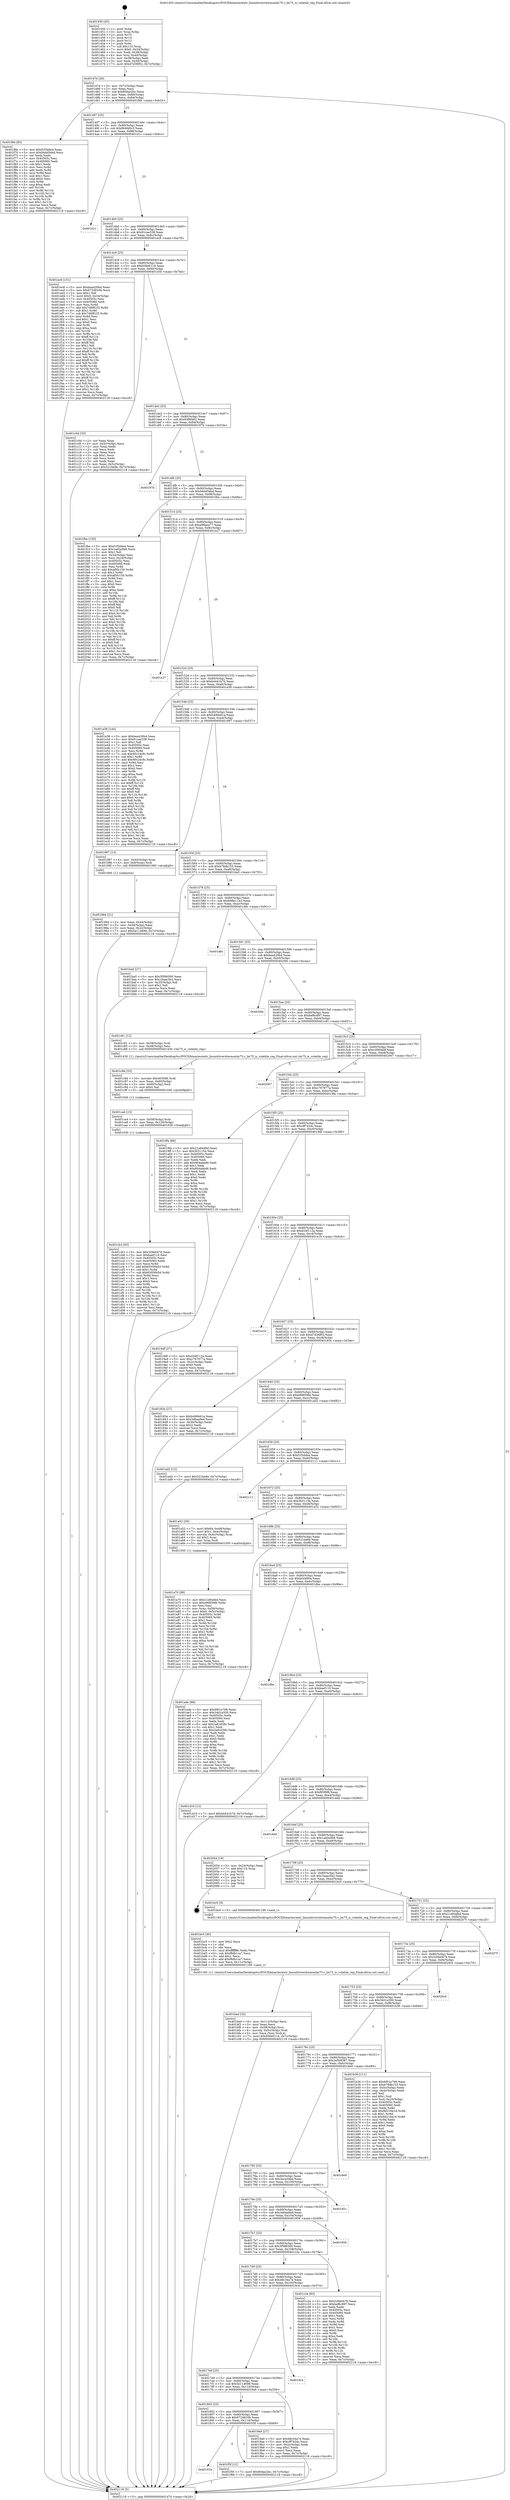 digraph "0x401450" {
  label = "0x401450 (/mnt/c/Users/mathe/Desktop/tcc/POCII/binaries/extr_linuxdrivershwmonlm75.c_lm75_is_volatile_reg_Final-ollvm.out::main(0))"
  labelloc = "t"
  node[shape=record]

  Entry [label="",width=0.3,height=0.3,shape=circle,fillcolor=black,style=filled]
  "0x40147d" [label="{
     0x40147d [26]\l
     | [instrs]\l
     &nbsp;&nbsp;0x40147d \<+3\>: mov -0x7c(%rbp),%eax\l
     &nbsp;&nbsp;0x401480 \<+2\>: mov %eax,%ecx\l
     &nbsp;&nbsp;0x401482 \<+6\>: sub $0x80dac2bc,%ecx\l
     &nbsp;&nbsp;0x401488 \<+3\>: mov %eax,-0x80(%rbp)\l
     &nbsp;&nbsp;0x40148b \<+6\>: mov %ecx,-0x84(%rbp)\l
     &nbsp;&nbsp;0x401491 \<+6\>: je 0000000000401f6b \<main+0xb1b\>\l
  }"]
  "0x401f6b" [label="{
     0x401f6b [83]\l
     | [instrs]\l
     &nbsp;&nbsp;0x401f6b \<+5\>: mov $0xf1f3dde4,%eax\l
     &nbsp;&nbsp;0x401f70 \<+5\>: mov $0x94dd5ebd,%ecx\l
     &nbsp;&nbsp;0x401f75 \<+2\>: xor %edx,%edx\l
     &nbsp;&nbsp;0x401f77 \<+7\>: mov 0x40505c,%esi\l
     &nbsp;&nbsp;0x401f7e \<+7\>: mov 0x405060,%edi\l
     &nbsp;&nbsp;0x401f85 \<+3\>: sub $0x1,%edx\l
     &nbsp;&nbsp;0x401f88 \<+3\>: mov %esi,%r8d\l
     &nbsp;&nbsp;0x401f8b \<+3\>: add %edx,%r8d\l
     &nbsp;&nbsp;0x401f8e \<+4\>: imul %r8d,%esi\l
     &nbsp;&nbsp;0x401f92 \<+3\>: and $0x1,%esi\l
     &nbsp;&nbsp;0x401f95 \<+3\>: cmp $0x0,%esi\l
     &nbsp;&nbsp;0x401f98 \<+4\>: sete %r9b\l
     &nbsp;&nbsp;0x401f9c \<+3\>: cmp $0xa,%edi\l
     &nbsp;&nbsp;0x401f9f \<+4\>: setl %r10b\l
     &nbsp;&nbsp;0x401fa3 \<+3\>: mov %r9b,%r11b\l
     &nbsp;&nbsp;0x401fa6 \<+3\>: and %r10b,%r11b\l
     &nbsp;&nbsp;0x401fa9 \<+3\>: xor %r10b,%r9b\l
     &nbsp;&nbsp;0x401fac \<+3\>: or %r9b,%r11b\l
     &nbsp;&nbsp;0x401faf \<+4\>: test $0x1,%r11b\l
     &nbsp;&nbsp;0x401fb3 \<+3\>: cmovne %ecx,%eax\l
     &nbsp;&nbsp;0x401fb6 \<+3\>: mov %eax,-0x7c(%rbp)\l
     &nbsp;&nbsp;0x401fb9 \<+5\>: jmp 0000000000402118 \<main+0xcc8\>\l
  }"]
  "0x401497" [label="{
     0x401497 [25]\l
     | [instrs]\l
     &nbsp;&nbsp;0x401497 \<+5\>: jmp 000000000040149c \<main+0x4c\>\l
     &nbsp;&nbsp;0x40149c \<+3\>: mov -0x80(%rbp),%eax\l
     &nbsp;&nbsp;0x40149f \<+5\>: sub $0x864fd0c3,%eax\l
     &nbsp;&nbsp;0x4014a4 \<+6\>: mov %eax,-0x88(%rbp)\l
     &nbsp;&nbsp;0x4014aa \<+6\>: je 0000000000401d1c \<main+0x8cc\>\l
  }"]
  Exit [label="",width=0.3,height=0.3,shape=circle,fillcolor=black,style=filled,peripheries=2]
  "0x401d1c" [label="{
     0x401d1c\l
  }", style=dashed]
  "0x4014b0" [label="{
     0x4014b0 [25]\l
     | [instrs]\l
     &nbsp;&nbsp;0x4014b0 \<+5\>: jmp 00000000004014b5 \<main+0x65\>\l
     &nbsp;&nbsp;0x4014b5 \<+3\>: mov -0x80(%rbp),%eax\l
     &nbsp;&nbsp;0x4014b8 \<+5\>: sub $0x91cae338,%eax\l
     &nbsp;&nbsp;0x4014bd \<+6\>: mov %eax,-0x8c(%rbp)\l
     &nbsp;&nbsp;0x4014c3 \<+6\>: je 0000000000401ec8 \<main+0xa78\>\l
  }"]
  "0x40181b" [label="{
     0x40181b\l
  }", style=dashed]
  "0x401ec8" [label="{
     0x401ec8 [151]\l
     | [instrs]\l
     &nbsp;&nbsp;0x401ec8 \<+5\>: mov $0xbea420b4,%eax\l
     &nbsp;&nbsp;0x401ecd \<+5\>: mov $0x6724816b,%ecx\l
     &nbsp;&nbsp;0x401ed2 \<+2\>: mov $0x1,%dl\l
     &nbsp;&nbsp;0x401ed4 \<+7\>: movl $0x0,-0x34(%rbp)\l
     &nbsp;&nbsp;0x401edb \<+7\>: mov 0x40505c,%esi\l
     &nbsp;&nbsp;0x401ee2 \<+7\>: mov 0x405060,%edi\l
     &nbsp;&nbsp;0x401ee9 \<+3\>: mov %esi,%r8d\l
     &nbsp;&nbsp;0x401eec \<+7\>: add $0x7d6f81f3,%r8d\l
     &nbsp;&nbsp;0x401ef3 \<+4\>: sub $0x1,%r8d\l
     &nbsp;&nbsp;0x401ef7 \<+7\>: sub $0x7d6f81f3,%r8d\l
     &nbsp;&nbsp;0x401efe \<+4\>: imul %r8d,%esi\l
     &nbsp;&nbsp;0x401f02 \<+3\>: and $0x1,%esi\l
     &nbsp;&nbsp;0x401f05 \<+3\>: cmp $0x0,%esi\l
     &nbsp;&nbsp;0x401f08 \<+4\>: sete %r9b\l
     &nbsp;&nbsp;0x401f0c \<+3\>: cmp $0xa,%edi\l
     &nbsp;&nbsp;0x401f0f \<+4\>: setl %r10b\l
     &nbsp;&nbsp;0x401f13 \<+3\>: mov %r9b,%r11b\l
     &nbsp;&nbsp;0x401f16 \<+4\>: xor $0xff,%r11b\l
     &nbsp;&nbsp;0x401f1a \<+3\>: mov %r10b,%bl\l
     &nbsp;&nbsp;0x401f1d \<+3\>: xor $0xff,%bl\l
     &nbsp;&nbsp;0x401f20 \<+3\>: xor $0x1,%dl\l
     &nbsp;&nbsp;0x401f23 \<+3\>: mov %r11b,%r14b\l
     &nbsp;&nbsp;0x401f26 \<+4\>: and $0xff,%r14b\l
     &nbsp;&nbsp;0x401f2a \<+3\>: and %dl,%r9b\l
     &nbsp;&nbsp;0x401f2d \<+3\>: mov %bl,%r15b\l
     &nbsp;&nbsp;0x401f30 \<+4\>: and $0xff,%r15b\l
     &nbsp;&nbsp;0x401f34 \<+3\>: and %dl,%r10b\l
     &nbsp;&nbsp;0x401f37 \<+3\>: or %r9b,%r14b\l
     &nbsp;&nbsp;0x401f3a \<+3\>: or %r10b,%r15b\l
     &nbsp;&nbsp;0x401f3d \<+3\>: xor %r15b,%r14b\l
     &nbsp;&nbsp;0x401f40 \<+3\>: or %bl,%r11b\l
     &nbsp;&nbsp;0x401f43 \<+4\>: xor $0xff,%r11b\l
     &nbsp;&nbsp;0x401f47 \<+3\>: or $0x1,%dl\l
     &nbsp;&nbsp;0x401f4a \<+3\>: and %dl,%r11b\l
     &nbsp;&nbsp;0x401f4d \<+3\>: or %r11b,%r14b\l
     &nbsp;&nbsp;0x401f50 \<+4\>: test $0x1,%r14b\l
     &nbsp;&nbsp;0x401f54 \<+3\>: cmovne %ecx,%eax\l
     &nbsp;&nbsp;0x401f57 \<+3\>: mov %eax,-0x7c(%rbp)\l
     &nbsp;&nbsp;0x401f5a \<+5\>: jmp 0000000000402118 \<main+0xcc8\>\l
  }"]
  "0x4014c9" [label="{
     0x4014c9 [25]\l
     | [instrs]\l
     &nbsp;&nbsp;0x4014c9 \<+5\>: jmp 00000000004014ce \<main+0x7e\>\l
     &nbsp;&nbsp;0x4014ce \<+3\>: mov -0x80(%rbp),%eax\l
     &nbsp;&nbsp;0x4014d1 \<+5\>: sub $0x936e0116,%eax\l
     &nbsp;&nbsp;0x4014d6 \<+6\>: mov %eax,-0x90(%rbp)\l
     &nbsp;&nbsp;0x4014dc \<+6\>: je 0000000000401c0d \<main+0x7bd\>\l
  }"]
  "0x401f5f" [label="{
     0x401f5f [12]\l
     | [instrs]\l
     &nbsp;&nbsp;0x401f5f \<+7\>: movl $0x80dac2bc,-0x7c(%rbp)\l
     &nbsp;&nbsp;0x401f66 \<+5\>: jmp 0000000000402118 \<main+0xcc8\>\l
  }"]
  "0x401c0d" [label="{
     0x401c0d [33]\l
     | [instrs]\l
     &nbsp;&nbsp;0x401c0d \<+2\>: xor %eax,%eax\l
     &nbsp;&nbsp;0x401c0f \<+3\>: mov -0x5c(%rbp),%ecx\l
     &nbsp;&nbsp;0x401c12 \<+2\>: mov %eax,%edx\l
     &nbsp;&nbsp;0x401c14 \<+2\>: sub %ecx,%edx\l
     &nbsp;&nbsp;0x401c16 \<+2\>: mov %eax,%ecx\l
     &nbsp;&nbsp;0x401c18 \<+3\>: sub $0x1,%ecx\l
     &nbsp;&nbsp;0x401c1b \<+2\>: add %ecx,%edx\l
     &nbsp;&nbsp;0x401c1d \<+2\>: sub %edx,%eax\l
     &nbsp;&nbsp;0x401c1f \<+3\>: mov %eax,-0x5c(%rbp)\l
     &nbsp;&nbsp;0x401c22 \<+7\>: movl $0x521be8e,-0x7c(%rbp)\l
     &nbsp;&nbsp;0x401c29 \<+5\>: jmp 0000000000402118 \<main+0xcc8\>\l
  }"]
  "0x4014e2" [label="{
     0x4014e2 [25]\l
     | [instrs]\l
     &nbsp;&nbsp;0x4014e2 \<+5\>: jmp 00000000004014e7 \<main+0x97\>\l
     &nbsp;&nbsp;0x4014e7 \<+3\>: mov -0x80(%rbp),%eax\l
     &nbsp;&nbsp;0x4014ea \<+5\>: sub $0x93f6f462,%eax\l
     &nbsp;&nbsp;0x4014ef \<+6\>: mov %eax,-0x94(%rbp)\l
     &nbsp;&nbsp;0x4014f5 \<+6\>: je 000000000040197b \<main+0x52b\>\l
  }"]
  "0x401cb3" [label="{
     0x401cb3 [93]\l
     | [instrs]\l
     &nbsp;&nbsp;0x401cb3 \<+5\>: mov $0x326b0478,%eax\l
     &nbsp;&nbsp;0x401cb8 \<+5\>: mov $0xbaef110,%esi\l
     &nbsp;&nbsp;0x401cbd \<+7\>: mov 0x40505c,%ecx\l
     &nbsp;&nbsp;0x401cc4 \<+7\>: mov 0x405060,%edx\l
     &nbsp;&nbsp;0x401ccb \<+3\>: mov %ecx,%r8d\l
     &nbsp;&nbsp;0x401cce \<+7\>: add $0x65056b5d,%r8d\l
     &nbsp;&nbsp;0x401cd5 \<+4\>: sub $0x1,%r8d\l
     &nbsp;&nbsp;0x401cd9 \<+7\>: sub $0x65056b5d,%r8d\l
     &nbsp;&nbsp;0x401ce0 \<+4\>: imul %r8d,%ecx\l
     &nbsp;&nbsp;0x401ce4 \<+3\>: and $0x1,%ecx\l
     &nbsp;&nbsp;0x401ce7 \<+3\>: cmp $0x0,%ecx\l
     &nbsp;&nbsp;0x401cea \<+4\>: sete %r9b\l
     &nbsp;&nbsp;0x401cee \<+3\>: cmp $0xa,%edx\l
     &nbsp;&nbsp;0x401cf1 \<+4\>: setl %r10b\l
     &nbsp;&nbsp;0x401cf5 \<+3\>: mov %r9b,%r11b\l
     &nbsp;&nbsp;0x401cf8 \<+3\>: and %r10b,%r11b\l
     &nbsp;&nbsp;0x401cfb \<+3\>: xor %r10b,%r9b\l
     &nbsp;&nbsp;0x401cfe \<+3\>: or %r9b,%r11b\l
     &nbsp;&nbsp;0x401d01 \<+4\>: test $0x1,%r11b\l
     &nbsp;&nbsp;0x401d05 \<+3\>: cmovne %esi,%eax\l
     &nbsp;&nbsp;0x401d08 \<+3\>: mov %eax,-0x7c(%rbp)\l
     &nbsp;&nbsp;0x401d0b \<+5\>: jmp 0000000000402118 \<main+0xcc8\>\l
  }"]
  "0x40197b" [label="{
     0x40197b\l
  }", style=dashed]
  "0x4014fb" [label="{
     0x4014fb [25]\l
     | [instrs]\l
     &nbsp;&nbsp;0x4014fb \<+5\>: jmp 0000000000401500 \<main+0xb0\>\l
     &nbsp;&nbsp;0x401500 \<+3\>: mov -0x80(%rbp),%eax\l
     &nbsp;&nbsp;0x401503 \<+5\>: sub $0x94dd5ebd,%eax\l
     &nbsp;&nbsp;0x401508 \<+6\>: mov %eax,-0x98(%rbp)\l
     &nbsp;&nbsp;0x40150e \<+6\>: je 0000000000401fbe \<main+0xb6e\>\l
  }"]
  "0x401ca4" [label="{
     0x401ca4 [15]\l
     | [instrs]\l
     &nbsp;&nbsp;0x401ca4 \<+4\>: mov -0x58(%rbp),%rdi\l
     &nbsp;&nbsp;0x401ca8 \<+6\>: mov %eax,-0x120(%rbp)\l
     &nbsp;&nbsp;0x401cae \<+5\>: call 0000000000401030 \<free@plt\>\l
     | [calls]\l
     &nbsp;&nbsp;0x401030 \{1\} (unknown)\l
  }"]
  "0x401fbe" [label="{
     0x401fbe [150]\l
     | [instrs]\l
     &nbsp;&nbsp;0x401fbe \<+5\>: mov $0xf1f3dde4,%eax\l
     &nbsp;&nbsp;0x401fc3 \<+5\>: mov $0x1ad2a0b8,%ecx\l
     &nbsp;&nbsp;0x401fc8 \<+2\>: mov $0x1,%dl\l
     &nbsp;&nbsp;0x401fca \<+3\>: mov -0x34(%rbp),%esi\l
     &nbsp;&nbsp;0x401fcd \<+3\>: mov %esi,-0x24(%rbp)\l
     &nbsp;&nbsp;0x401fd0 \<+7\>: mov 0x40505c,%esi\l
     &nbsp;&nbsp;0x401fd7 \<+7\>: mov 0x405060,%edi\l
     &nbsp;&nbsp;0x401fde \<+3\>: mov %esi,%r8d\l
     &nbsp;&nbsp;0x401fe1 \<+7\>: add $0xaf5fc150,%r8d\l
     &nbsp;&nbsp;0x401fe8 \<+4\>: sub $0x1,%r8d\l
     &nbsp;&nbsp;0x401fec \<+7\>: sub $0xaf5fc150,%r8d\l
     &nbsp;&nbsp;0x401ff3 \<+4\>: imul %r8d,%esi\l
     &nbsp;&nbsp;0x401ff7 \<+3\>: and $0x1,%esi\l
     &nbsp;&nbsp;0x401ffa \<+3\>: cmp $0x0,%esi\l
     &nbsp;&nbsp;0x401ffd \<+4\>: sete %r9b\l
     &nbsp;&nbsp;0x402001 \<+3\>: cmp $0xa,%edi\l
     &nbsp;&nbsp;0x402004 \<+4\>: setl %r10b\l
     &nbsp;&nbsp;0x402008 \<+3\>: mov %r9b,%r11b\l
     &nbsp;&nbsp;0x40200b \<+4\>: xor $0xff,%r11b\l
     &nbsp;&nbsp;0x40200f \<+3\>: mov %r10b,%bl\l
     &nbsp;&nbsp;0x402012 \<+3\>: xor $0xff,%bl\l
     &nbsp;&nbsp;0x402015 \<+3\>: xor $0x0,%dl\l
     &nbsp;&nbsp;0x402018 \<+3\>: mov %r11b,%r14b\l
     &nbsp;&nbsp;0x40201b \<+4\>: and $0x0,%r14b\l
     &nbsp;&nbsp;0x40201f \<+3\>: and %dl,%r9b\l
     &nbsp;&nbsp;0x402022 \<+3\>: mov %bl,%r15b\l
     &nbsp;&nbsp;0x402025 \<+4\>: and $0x0,%r15b\l
     &nbsp;&nbsp;0x402029 \<+3\>: and %dl,%r10b\l
     &nbsp;&nbsp;0x40202c \<+3\>: or %r9b,%r14b\l
     &nbsp;&nbsp;0x40202f \<+3\>: or %r10b,%r15b\l
     &nbsp;&nbsp;0x402032 \<+3\>: xor %r15b,%r14b\l
     &nbsp;&nbsp;0x402035 \<+3\>: or %bl,%r11b\l
     &nbsp;&nbsp;0x402038 \<+4\>: xor $0xff,%r11b\l
     &nbsp;&nbsp;0x40203c \<+3\>: or $0x0,%dl\l
     &nbsp;&nbsp;0x40203f \<+3\>: and %dl,%r11b\l
     &nbsp;&nbsp;0x402042 \<+3\>: or %r11b,%r14b\l
     &nbsp;&nbsp;0x402045 \<+4\>: test $0x1,%r14b\l
     &nbsp;&nbsp;0x402049 \<+3\>: cmovne %ecx,%eax\l
     &nbsp;&nbsp;0x40204c \<+3\>: mov %eax,-0x7c(%rbp)\l
     &nbsp;&nbsp;0x40204f \<+5\>: jmp 0000000000402118 \<main+0xcc8\>\l
  }"]
  "0x401514" [label="{
     0x401514 [25]\l
     | [instrs]\l
     &nbsp;&nbsp;0x401514 \<+5\>: jmp 0000000000401519 \<main+0xc9\>\l
     &nbsp;&nbsp;0x401519 \<+3\>: mov -0x80(%rbp),%eax\l
     &nbsp;&nbsp;0x40151c \<+5\>: sub $0xa96bea77,%eax\l
     &nbsp;&nbsp;0x401521 \<+6\>: mov %eax,-0x9c(%rbp)\l
     &nbsp;&nbsp;0x401527 \<+6\>: je 0000000000401e27 \<main+0x9d7\>\l
  }"]
  "0x401c8d" [label="{
     0x401c8d [23]\l
     | [instrs]\l
     &nbsp;&nbsp;0x401c8d \<+10\>: movabs $0x4030d6,%rdi\l
     &nbsp;&nbsp;0x401c97 \<+3\>: mov %eax,-0x60(%rbp)\l
     &nbsp;&nbsp;0x401c9a \<+3\>: mov -0x60(%rbp),%esi\l
     &nbsp;&nbsp;0x401c9d \<+2\>: mov $0x0,%al\l
     &nbsp;&nbsp;0x401c9f \<+5\>: call 0000000000401040 \<printf@plt\>\l
     | [calls]\l
     &nbsp;&nbsp;0x401040 \{1\} (unknown)\l
  }"]
  "0x401e27" [label="{
     0x401e27\l
  }", style=dashed]
  "0x40152d" [label="{
     0x40152d [25]\l
     | [instrs]\l
     &nbsp;&nbsp;0x40152d \<+5\>: jmp 0000000000401532 \<main+0xe2\>\l
     &nbsp;&nbsp;0x401532 \<+3\>: mov -0x80(%rbp),%eax\l
     &nbsp;&nbsp;0x401535 \<+5\>: sub $0xb4441b7d,%eax\l
     &nbsp;&nbsp;0x40153a \<+6\>: mov %eax,-0xa0(%rbp)\l
     &nbsp;&nbsp;0x401540 \<+6\>: je 0000000000401e38 \<main+0x9e8\>\l
  }"]
  "0x401bed" [label="{
     0x401bed [32]\l
     | [instrs]\l
     &nbsp;&nbsp;0x401bed \<+6\>: mov -0x11c(%rbp),%ecx\l
     &nbsp;&nbsp;0x401bf3 \<+3\>: imul %eax,%ecx\l
     &nbsp;&nbsp;0x401bf6 \<+4\>: mov -0x58(%rbp),%rsi\l
     &nbsp;&nbsp;0x401bfa \<+4\>: movslq -0x5c(%rbp),%rdi\l
     &nbsp;&nbsp;0x401bfe \<+3\>: mov %ecx,(%rsi,%rdi,4)\l
     &nbsp;&nbsp;0x401c01 \<+7\>: movl $0x936e0116,-0x7c(%rbp)\l
     &nbsp;&nbsp;0x401c08 \<+5\>: jmp 0000000000402118 \<main+0xcc8\>\l
  }"]
  "0x401e38" [label="{
     0x401e38 [144]\l
     | [instrs]\l
     &nbsp;&nbsp;0x401e38 \<+5\>: mov $0xbea420b4,%eax\l
     &nbsp;&nbsp;0x401e3d \<+5\>: mov $0x91cae338,%ecx\l
     &nbsp;&nbsp;0x401e42 \<+2\>: mov $0x1,%dl\l
     &nbsp;&nbsp;0x401e44 \<+7\>: mov 0x40505c,%esi\l
     &nbsp;&nbsp;0x401e4b \<+7\>: mov 0x405060,%edi\l
     &nbsp;&nbsp;0x401e52 \<+3\>: mov %esi,%r8d\l
     &nbsp;&nbsp;0x401e55 \<+7\>: sub $0x90c24c9c,%r8d\l
     &nbsp;&nbsp;0x401e5c \<+4\>: sub $0x1,%r8d\l
     &nbsp;&nbsp;0x401e60 \<+7\>: add $0x90c24c9c,%r8d\l
     &nbsp;&nbsp;0x401e67 \<+4\>: imul %r8d,%esi\l
     &nbsp;&nbsp;0x401e6b \<+3\>: and $0x1,%esi\l
     &nbsp;&nbsp;0x401e6e \<+3\>: cmp $0x0,%esi\l
     &nbsp;&nbsp;0x401e71 \<+4\>: sete %r9b\l
     &nbsp;&nbsp;0x401e75 \<+3\>: cmp $0xa,%edi\l
     &nbsp;&nbsp;0x401e78 \<+4\>: setl %r10b\l
     &nbsp;&nbsp;0x401e7c \<+3\>: mov %r9b,%r11b\l
     &nbsp;&nbsp;0x401e7f \<+4\>: xor $0xff,%r11b\l
     &nbsp;&nbsp;0x401e83 \<+3\>: mov %r10b,%bl\l
     &nbsp;&nbsp;0x401e86 \<+3\>: xor $0xff,%bl\l
     &nbsp;&nbsp;0x401e89 \<+3\>: xor $0x0,%dl\l
     &nbsp;&nbsp;0x401e8c \<+3\>: mov %r11b,%r14b\l
     &nbsp;&nbsp;0x401e8f \<+4\>: and $0x0,%r14b\l
     &nbsp;&nbsp;0x401e93 \<+3\>: and %dl,%r9b\l
     &nbsp;&nbsp;0x401e96 \<+3\>: mov %bl,%r15b\l
     &nbsp;&nbsp;0x401e99 \<+4\>: and $0x0,%r15b\l
     &nbsp;&nbsp;0x401e9d \<+3\>: and %dl,%r10b\l
     &nbsp;&nbsp;0x401ea0 \<+3\>: or %r9b,%r14b\l
     &nbsp;&nbsp;0x401ea3 \<+3\>: or %r10b,%r15b\l
     &nbsp;&nbsp;0x401ea6 \<+3\>: xor %r15b,%r14b\l
     &nbsp;&nbsp;0x401ea9 \<+3\>: or %bl,%r11b\l
     &nbsp;&nbsp;0x401eac \<+4\>: xor $0xff,%r11b\l
     &nbsp;&nbsp;0x401eb0 \<+3\>: or $0x0,%dl\l
     &nbsp;&nbsp;0x401eb3 \<+3\>: and %dl,%r11b\l
     &nbsp;&nbsp;0x401eb6 \<+3\>: or %r11b,%r14b\l
     &nbsp;&nbsp;0x401eb9 \<+4\>: test $0x1,%r14b\l
     &nbsp;&nbsp;0x401ebd \<+3\>: cmovne %ecx,%eax\l
     &nbsp;&nbsp;0x401ec0 \<+3\>: mov %eax,-0x7c(%rbp)\l
     &nbsp;&nbsp;0x401ec3 \<+5\>: jmp 0000000000402118 \<main+0xcc8\>\l
  }"]
  "0x401546" [label="{
     0x401546 [25]\l
     | [instrs]\l
     &nbsp;&nbsp;0x401546 \<+5\>: jmp 000000000040154b \<main+0xfb\>\l
     &nbsp;&nbsp;0x40154b \<+3\>: mov -0x80(%rbp),%eax\l
     &nbsp;&nbsp;0x40154e \<+5\>: sub $0xb496b61a,%eax\l
     &nbsp;&nbsp;0x401553 \<+6\>: mov %eax,-0xa4(%rbp)\l
     &nbsp;&nbsp;0x401559 \<+6\>: je 0000000000401987 \<main+0x537\>\l
  }"]
  "0x401bc5" [label="{
     0x401bc5 [40]\l
     | [instrs]\l
     &nbsp;&nbsp;0x401bc5 \<+5\>: mov $0x2,%ecx\l
     &nbsp;&nbsp;0x401bca \<+1\>: cltd\l
     &nbsp;&nbsp;0x401bcb \<+2\>: idiv %ecx\l
     &nbsp;&nbsp;0x401bcd \<+6\>: imul $0xfffffffe,%edx,%ecx\l
     &nbsp;&nbsp;0x401bd3 \<+6\>: sub $0xf8db1ca7,%ecx\l
     &nbsp;&nbsp;0x401bd9 \<+3\>: add $0x1,%ecx\l
     &nbsp;&nbsp;0x401bdc \<+6\>: add $0xf8db1ca7,%ecx\l
     &nbsp;&nbsp;0x401be2 \<+6\>: mov %ecx,-0x11c(%rbp)\l
     &nbsp;&nbsp;0x401be8 \<+5\>: call 0000000000401160 \<next_i\>\l
     | [calls]\l
     &nbsp;&nbsp;0x401160 \{1\} (/mnt/c/Users/mathe/Desktop/tcc/POCII/binaries/extr_linuxdrivershwmonlm75.c_lm75_is_volatile_reg_Final-ollvm.out::next_i)\l
  }"]
  "0x401987" [label="{
     0x401987 [13]\l
     | [instrs]\l
     &nbsp;&nbsp;0x401987 \<+4\>: mov -0x40(%rbp),%rax\l
     &nbsp;&nbsp;0x40198b \<+4\>: mov 0x8(%rax),%rdi\l
     &nbsp;&nbsp;0x40198f \<+5\>: call 0000000000401060 \<atoi@plt\>\l
     | [calls]\l
     &nbsp;&nbsp;0x401060 \{1\} (unknown)\l
  }"]
  "0x40155f" [label="{
     0x40155f [25]\l
     | [instrs]\l
     &nbsp;&nbsp;0x40155f \<+5\>: jmp 0000000000401564 \<main+0x114\>\l
     &nbsp;&nbsp;0x401564 \<+3\>: mov -0x80(%rbp),%eax\l
     &nbsp;&nbsp;0x401567 \<+5\>: sub $0xb78db153,%eax\l
     &nbsp;&nbsp;0x40156c \<+6\>: mov %eax,-0xa8(%rbp)\l
     &nbsp;&nbsp;0x401572 \<+6\>: je 0000000000401ba5 \<main+0x755\>\l
  }"]
  "0x401a70" [label="{
     0x401a70 [98]\l
     | [instrs]\l
     &nbsp;&nbsp;0x401a70 \<+5\>: mov $0x21e84dbd,%ecx\l
     &nbsp;&nbsp;0x401a75 \<+5\>: mov $0xe96856fe,%edx\l
     &nbsp;&nbsp;0x401a7a \<+2\>: xor %esi,%esi\l
     &nbsp;&nbsp;0x401a7c \<+4\>: mov %rax,-0x58(%rbp)\l
     &nbsp;&nbsp;0x401a80 \<+7\>: movl $0x0,-0x5c(%rbp)\l
     &nbsp;&nbsp;0x401a87 \<+8\>: mov 0x40505c,%r8d\l
     &nbsp;&nbsp;0x401a8f \<+8\>: mov 0x405060,%r9d\l
     &nbsp;&nbsp;0x401a97 \<+3\>: sub $0x1,%esi\l
     &nbsp;&nbsp;0x401a9a \<+3\>: mov %r8d,%r10d\l
     &nbsp;&nbsp;0x401a9d \<+3\>: add %esi,%r10d\l
     &nbsp;&nbsp;0x401aa0 \<+4\>: imul %r10d,%r8d\l
     &nbsp;&nbsp;0x401aa4 \<+4\>: and $0x1,%r8d\l
     &nbsp;&nbsp;0x401aa8 \<+4\>: cmp $0x0,%r8d\l
     &nbsp;&nbsp;0x401aac \<+4\>: sete %r11b\l
     &nbsp;&nbsp;0x401ab0 \<+4\>: cmp $0xa,%r9d\l
     &nbsp;&nbsp;0x401ab4 \<+3\>: setl %bl\l
     &nbsp;&nbsp;0x401ab7 \<+3\>: mov %r11b,%r14b\l
     &nbsp;&nbsp;0x401aba \<+3\>: and %bl,%r14b\l
     &nbsp;&nbsp;0x401abd \<+3\>: xor %bl,%r11b\l
     &nbsp;&nbsp;0x401ac0 \<+3\>: or %r11b,%r14b\l
     &nbsp;&nbsp;0x401ac3 \<+4\>: test $0x1,%r14b\l
     &nbsp;&nbsp;0x401ac7 \<+3\>: cmovne %edx,%ecx\l
     &nbsp;&nbsp;0x401aca \<+3\>: mov %ecx,-0x7c(%rbp)\l
     &nbsp;&nbsp;0x401acd \<+5\>: jmp 0000000000402118 \<main+0xcc8\>\l
  }"]
  "0x401ba5" [label="{
     0x401ba5 [27]\l
     | [instrs]\l
     &nbsp;&nbsp;0x401ba5 \<+5\>: mov $0x3f586500,%eax\l
     &nbsp;&nbsp;0x401baa \<+5\>: mov $0x1baac5b2,%ecx\l
     &nbsp;&nbsp;0x401baf \<+3\>: mov -0x25(%rbp),%dl\l
     &nbsp;&nbsp;0x401bb2 \<+3\>: test $0x1,%dl\l
     &nbsp;&nbsp;0x401bb5 \<+3\>: cmovne %ecx,%eax\l
     &nbsp;&nbsp;0x401bb8 \<+3\>: mov %eax,-0x7c(%rbp)\l
     &nbsp;&nbsp;0x401bbb \<+5\>: jmp 0000000000402118 \<main+0xcc8\>\l
  }"]
  "0x401578" [label="{
     0x401578 [25]\l
     | [instrs]\l
     &nbsp;&nbsp;0x401578 \<+5\>: jmp 000000000040157d \<main+0x12d\>\l
     &nbsp;&nbsp;0x40157d \<+3\>: mov -0x80(%rbp),%eax\l
     &nbsp;&nbsp;0x401580 \<+5\>: sub $0xb98e11b3,%eax\l
     &nbsp;&nbsp;0x401585 \<+6\>: mov %eax,-0xac(%rbp)\l
     &nbsp;&nbsp;0x40158b \<+6\>: je 0000000000401d6c \<main+0x91c\>\l
  }"]
  "0x401802" [label="{
     0x401802 [25]\l
     | [instrs]\l
     &nbsp;&nbsp;0x401802 \<+5\>: jmp 0000000000401807 \<main+0x3b7\>\l
     &nbsp;&nbsp;0x401807 \<+3\>: mov -0x80(%rbp),%eax\l
     &nbsp;&nbsp;0x40180a \<+5\>: sub $0x6724816b,%eax\l
     &nbsp;&nbsp;0x40180f \<+6\>: mov %eax,-0x114(%rbp)\l
     &nbsp;&nbsp;0x401815 \<+6\>: je 0000000000401f5f \<main+0xb0f\>\l
  }"]
  "0x401d6c" [label="{
     0x401d6c\l
  }", style=dashed]
  "0x401591" [label="{
     0x401591 [25]\l
     | [instrs]\l
     &nbsp;&nbsp;0x401591 \<+5\>: jmp 0000000000401596 \<main+0x146\>\l
     &nbsp;&nbsp;0x401596 \<+3\>: mov -0x80(%rbp),%eax\l
     &nbsp;&nbsp;0x401599 \<+5\>: sub $0xbea420b4,%eax\l
     &nbsp;&nbsp;0x40159e \<+6\>: mov %eax,-0xb0(%rbp)\l
     &nbsp;&nbsp;0x4015a4 \<+6\>: je 00000000004020fe \<main+0xcae\>\l
  }"]
  "0x4019a9" [label="{
     0x4019a9 [27]\l
     | [instrs]\l
     &nbsp;&nbsp;0x4019a9 \<+5\>: mov $0x48c34a7e,%eax\l
     &nbsp;&nbsp;0x4019ae \<+5\>: mov $0xcff742dc,%ecx\l
     &nbsp;&nbsp;0x4019b3 \<+3\>: mov -0x2c(%rbp),%edx\l
     &nbsp;&nbsp;0x4019b6 \<+3\>: cmp $0x1,%edx\l
     &nbsp;&nbsp;0x4019b9 \<+3\>: cmovl %ecx,%eax\l
     &nbsp;&nbsp;0x4019bc \<+3\>: mov %eax,-0x7c(%rbp)\l
     &nbsp;&nbsp;0x4019bf \<+5\>: jmp 0000000000402118 \<main+0xcc8\>\l
  }"]
  "0x4020fe" [label="{
     0x4020fe\l
  }", style=dashed]
  "0x4015aa" [label="{
     0x4015aa [25]\l
     | [instrs]\l
     &nbsp;&nbsp;0x4015aa \<+5\>: jmp 00000000004015af \<main+0x15f\>\l
     &nbsp;&nbsp;0x4015af \<+3\>: mov -0x80(%rbp),%eax\l
     &nbsp;&nbsp;0x4015b2 \<+5\>: sub $0xbef6c997,%eax\l
     &nbsp;&nbsp;0x4015b7 \<+6\>: mov %eax,-0xb4(%rbp)\l
     &nbsp;&nbsp;0x4015bd \<+6\>: je 0000000000401c81 \<main+0x831\>\l
  }"]
  "0x4017e9" [label="{
     0x4017e9 [25]\l
     | [instrs]\l
     &nbsp;&nbsp;0x4017e9 \<+5\>: jmp 00000000004017ee \<main+0x39e\>\l
     &nbsp;&nbsp;0x4017ee \<+3\>: mov -0x80(%rbp),%eax\l
     &nbsp;&nbsp;0x4017f1 \<+5\>: sub $0x5e114698,%eax\l
     &nbsp;&nbsp;0x4017f6 \<+6\>: mov %eax,-0x110(%rbp)\l
     &nbsp;&nbsp;0x4017fc \<+6\>: je 00000000004019a9 \<main+0x559\>\l
  }"]
  "0x401c81" [label="{
     0x401c81 [12]\l
     | [instrs]\l
     &nbsp;&nbsp;0x401c81 \<+4\>: mov -0x58(%rbp),%rdi\l
     &nbsp;&nbsp;0x401c85 \<+3\>: mov -0x48(%rbp),%esi\l
     &nbsp;&nbsp;0x401c88 \<+5\>: call 0000000000401430 \<lm75_is_volatile_reg\>\l
     | [calls]\l
     &nbsp;&nbsp;0x401430 \{1\} (/mnt/c/Users/mathe/Desktop/tcc/POCII/binaries/extr_linuxdrivershwmonlm75.c_lm75_is_volatile_reg_Final-ollvm.out::lm75_is_volatile_reg)\l
  }"]
  "0x4015c3" [label="{
     0x4015c3 [25]\l
     | [instrs]\l
     &nbsp;&nbsp;0x4015c3 \<+5\>: jmp 00000000004015c8 \<main+0x178\>\l
     &nbsp;&nbsp;0x4015c8 \<+3\>: mov -0x80(%rbp),%eax\l
     &nbsp;&nbsp;0x4015cb \<+5\>: sub $0xc2fd0ab8,%eax\l
     &nbsp;&nbsp;0x4015d0 \<+6\>: mov %eax,-0xb8(%rbp)\l
     &nbsp;&nbsp;0x4015d6 \<+6\>: je 0000000000402067 \<main+0xc17\>\l
  }"]
  "0x4019c4" [label="{
     0x4019c4\l
  }", style=dashed]
  "0x402067" [label="{
     0x402067\l
  }", style=dashed]
  "0x4015dc" [label="{
     0x4015dc [25]\l
     | [instrs]\l
     &nbsp;&nbsp;0x4015dc \<+5\>: jmp 00000000004015e1 \<main+0x191\>\l
     &nbsp;&nbsp;0x4015e1 \<+3\>: mov -0x80(%rbp),%eax\l
     &nbsp;&nbsp;0x4015e4 \<+5\>: sub $0xc767677a,%eax\l
     &nbsp;&nbsp;0x4015e9 \<+6\>: mov %eax,-0xbc(%rbp)\l
     &nbsp;&nbsp;0x4015ef \<+6\>: je 00000000004019fa \<main+0x5aa\>\l
  }"]
  "0x4017d0" [label="{
     0x4017d0 [25]\l
     | [instrs]\l
     &nbsp;&nbsp;0x4017d0 \<+5\>: jmp 00000000004017d5 \<main+0x385\>\l
     &nbsp;&nbsp;0x4017d5 \<+3\>: mov -0x80(%rbp),%eax\l
     &nbsp;&nbsp;0x4017d8 \<+5\>: sub $0x48c34a7e,%eax\l
     &nbsp;&nbsp;0x4017dd \<+6\>: mov %eax,-0x10c(%rbp)\l
     &nbsp;&nbsp;0x4017e3 \<+6\>: je 00000000004019c4 \<main+0x574\>\l
  }"]
  "0x4019fa" [label="{
     0x4019fa [88]\l
     | [instrs]\l
     &nbsp;&nbsp;0x4019fa \<+5\>: mov $0x21e84dbd,%eax\l
     &nbsp;&nbsp;0x4019ff \<+5\>: mov $0x363115e,%ecx\l
     &nbsp;&nbsp;0x401a04 \<+7\>: mov 0x40505c,%edx\l
     &nbsp;&nbsp;0x401a0b \<+7\>: mov 0x405060,%esi\l
     &nbsp;&nbsp;0x401a12 \<+2\>: mov %edx,%edi\l
     &nbsp;&nbsp;0x401a14 \<+6\>: add $0x804abbd6,%edi\l
     &nbsp;&nbsp;0x401a1a \<+3\>: sub $0x1,%edi\l
     &nbsp;&nbsp;0x401a1d \<+6\>: sub $0x804abbd6,%edi\l
     &nbsp;&nbsp;0x401a23 \<+3\>: imul %edi,%edx\l
     &nbsp;&nbsp;0x401a26 \<+3\>: and $0x1,%edx\l
     &nbsp;&nbsp;0x401a29 \<+3\>: cmp $0x0,%edx\l
     &nbsp;&nbsp;0x401a2c \<+4\>: sete %r8b\l
     &nbsp;&nbsp;0x401a30 \<+3\>: cmp $0xa,%esi\l
     &nbsp;&nbsp;0x401a33 \<+4\>: setl %r9b\l
     &nbsp;&nbsp;0x401a37 \<+3\>: mov %r8b,%r10b\l
     &nbsp;&nbsp;0x401a3a \<+3\>: and %r9b,%r10b\l
     &nbsp;&nbsp;0x401a3d \<+3\>: xor %r9b,%r8b\l
     &nbsp;&nbsp;0x401a40 \<+3\>: or %r8b,%r10b\l
     &nbsp;&nbsp;0x401a43 \<+4\>: test $0x1,%r10b\l
     &nbsp;&nbsp;0x401a47 \<+3\>: cmovne %ecx,%eax\l
     &nbsp;&nbsp;0x401a4a \<+3\>: mov %eax,-0x7c(%rbp)\l
     &nbsp;&nbsp;0x401a4d \<+5\>: jmp 0000000000402118 \<main+0xcc8\>\l
  }"]
  "0x4015f5" [label="{
     0x4015f5 [25]\l
     | [instrs]\l
     &nbsp;&nbsp;0x4015f5 \<+5\>: jmp 00000000004015fa \<main+0x1aa\>\l
     &nbsp;&nbsp;0x4015fa \<+3\>: mov -0x80(%rbp),%eax\l
     &nbsp;&nbsp;0x4015fd \<+5\>: sub $0xcff742dc,%eax\l
     &nbsp;&nbsp;0x401602 \<+6\>: mov %eax,-0xc0(%rbp)\l
     &nbsp;&nbsp;0x401608 \<+6\>: je 00000000004019df \<main+0x58f\>\l
  }"]
  "0x401c2e" [label="{
     0x401c2e [83]\l
     | [instrs]\l
     &nbsp;&nbsp;0x401c2e \<+5\>: mov $0x326b0478,%eax\l
     &nbsp;&nbsp;0x401c33 \<+5\>: mov $0xbef6c997,%ecx\l
     &nbsp;&nbsp;0x401c38 \<+2\>: xor %edx,%edx\l
     &nbsp;&nbsp;0x401c3a \<+7\>: mov 0x40505c,%esi\l
     &nbsp;&nbsp;0x401c41 \<+7\>: mov 0x405060,%edi\l
     &nbsp;&nbsp;0x401c48 \<+3\>: sub $0x1,%edx\l
     &nbsp;&nbsp;0x401c4b \<+3\>: mov %esi,%r8d\l
     &nbsp;&nbsp;0x401c4e \<+3\>: add %edx,%r8d\l
     &nbsp;&nbsp;0x401c51 \<+4\>: imul %r8d,%esi\l
     &nbsp;&nbsp;0x401c55 \<+3\>: and $0x1,%esi\l
     &nbsp;&nbsp;0x401c58 \<+3\>: cmp $0x0,%esi\l
     &nbsp;&nbsp;0x401c5b \<+4\>: sete %r9b\l
     &nbsp;&nbsp;0x401c5f \<+3\>: cmp $0xa,%edi\l
     &nbsp;&nbsp;0x401c62 \<+4\>: setl %r10b\l
     &nbsp;&nbsp;0x401c66 \<+3\>: mov %r9b,%r11b\l
     &nbsp;&nbsp;0x401c69 \<+3\>: and %r10b,%r11b\l
     &nbsp;&nbsp;0x401c6c \<+3\>: xor %r10b,%r9b\l
     &nbsp;&nbsp;0x401c6f \<+3\>: or %r9b,%r11b\l
     &nbsp;&nbsp;0x401c72 \<+4\>: test $0x1,%r11b\l
     &nbsp;&nbsp;0x401c76 \<+3\>: cmovne %ecx,%eax\l
     &nbsp;&nbsp;0x401c79 \<+3\>: mov %eax,-0x7c(%rbp)\l
     &nbsp;&nbsp;0x401c7c \<+5\>: jmp 0000000000402118 \<main+0xcc8\>\l
  }"]
  "0x4019df" [label="{
     0x4019df [27]\l
     | [instrs]\l
     &nbsp;&nbsp;0x4019df \<+5\>: mov $0xd34f112a,%eax\l
     &nbsp;&nbsp;0x4019e4 \<+5\>: mov $0xc767677a,%ecx\l
     &nbsp;&nbsp;0x4019e9 \<+3\>: mov -0x2c(%rbp),%edx\l
     &nbsp;&nbsp;0x4019ec \<+3\>: cmp $0x0,%edx\l
     &nbsp;&nbsp;0x4019ef \<+3\>: cmove %ecx,%eax\l
     &nbsp;&nbsp;0x4019f2 \<+3\>: mov %eax,-0x7c(%rbp)\l
     &nbsp;&nbsp;0x4019f5 \<+5\>: jmp 0000000000402118 \<main+0xcc8\>\l
  }"]
  "0x40160e" [label="{
     0x40160e [25]\l
     | [instrs]\l
     &nbsp;&nbsp;0x40160e \<+5\>: jmp 0000000000401613 \<main+0x1c3\>\l
     &nbsp;&nbsp;0x401613 \<+3\>: mov -0x80(%rbp),%eax\l
     &nbsp;&nbsp;0x401616 \<+5\>: sub $0xd34f112a,%eax\l
     &nbsp;&nbsp;0x40161b \<+6\>: mov %eax,-0xc4(%rbp)\l
     &nbsp;&nbsp;0x401621 \<+6\>: je 0000000000401e1b \<main+0x9cb\>\l
  }"]
  "0x4017b7" [label="{
     0x4017b7 [25]\l
     | [instrs]\l
     &nbsp;&nbsp;0x4017b7 \<+5\>: jmp 00000000004017bc \<main+0x36c\>\l
     &nbsp;&nbsp;0x4017bc \<+3\>: mov -0x80(%rbp),%eax\l
     &nbsp;&nbsp;0x4017bf \<+5\>: sub $0x3f586500,%eax\l
     &nbsp;&nbsp;0x4017c4 \<+6\>: mov %eax,-0x108(%rbp)\l
     &nbsp;&nbsp;0x4017ca \<+6\>: je 0000000000401c2e \<main+0x7de\>\l
  }"]
  "0x401e1b" [label="{
     0x401e1b\l
  }", style=dashed]
  "0x401627" [label="{
     0x401627 [25]\l
     | [instrs]\l
     &nbsp;&nbsp;0x401627 \<+5\>: jmp 000000000040162c \<main+0x1dc\>\l
     &nbsp;&nbsp;0x40162c \<+3\>: mov -0x80(%rbp),%eax\l
     &nbsp;&nbsp;0x40162f \<+5\>: sub $0xd7d36f02,%eax\l
     &nbsp;&nbsp;0x401634 \<+6\>: mov %eax,-0xc8(%rbp)\l
     &nbsp;&nbsp;0x40163a \<+6\>: je 000000000040183e \<main+0x3ee\>\l
  }"]
  "0x401859" [label="{
     0x401859\l
  }", style=dashed]
  "0x40183e" [label="{
     0x40183e [27]\l
     | [instrs]\l
     &nbsp;&nbsp;0x40183e \<+5\>: mov $0xb496b61a,%eax\l
     &nbsp;&nbsp;0x401843 \<+5\>: mov $0x3d6aa9ed,%ecx\l
     &nbsp;&nbsp;0x401848 \<+3\>: mov -0x30(%rbp),%edx\l
     &nbsp;&nbsp;0x40184b \<+3\>: cmp $0x2,%edx\l
     &nbsp;&nbsp;0x40184e \<+3\>: cmovne %ecx,%eax\l
     &nbsp;&nbsp;0x401851 \<+3\>: mov %eax,-0x7c(%rbp)\l
     &nbsp;&nbsp;0x401854 \<+5\>: jmp 0000000000402118 \<main+0xcc8\>\l
  }"]
  "0x401640" [label="{
     0x401640 [25]\l
     | [instrs]\l
     &nbsp;&nbsp;0x401640 \<+5\>: jmp 0000000000401645 \<main+0x1f5\>\l
     &nbsp;&nbsp;0x401645 \<+3\>: mov -0x80(%rbp),%eax\l
     &nbsp;&nbsp;0x401648 \<+5\>: sub $0xe96856fe,%eax\l
     &nbsp;&nbsp;0x40164d \<+6\>: mov %eax,-0xcc(%rbp)\l
     &nbsp;&nbsp;0x401653 \<+6\>: je 0000000000401ad2 \<main+0x682\>\l
  }"]
  "0x402118" [label="{
     0x402118 [5]\l
     | [instrs]\l
     &nbsp;&nbsp;0x402118 \<+5\>: jmp 000000000040147d \<main+0x2d\>\l
  }"]
  "0x401450" [label="{
     0x401450 [45]\l
     | [instrs]\l
     &nbsp;&nbsp;0x401450 \<+1\>: push %rbp\l
     &nbsp;&nbsp;0x401451 \<+3\>: mov %rsp,%rbp\l
     &nbsp;&nbsp;0x401454 \<+2\>: push %r15\l
     &nbsp;&nbsp;0x401456 \<+2\>: push %r14\l
     &nbsp;&nbsp;0x401458 \<+2\>: push %r12\l
     &nbsp;&nbsp;0x40145a \<+1\>: push %rbx\l
     &nbsp;&nbsp;0x40145b \<+7\>: sub $0x110,%rsp\l
     &nbsp;&nbsp;0x401462 \<+7\>: movl $0x0,-0x34(%rbp)\l
     &nbsp;&nbsp;0x401469 \<+3\>: mov %edi,-0x38(%rbp)\l
     &nbsp;&nbsp;0x40146c \<+4\>: mov %rsi,-0x40(%rbp)\l
     &nbsp;&nbsp;0x401470 \<+3\>: mov -0x38(%rbp),%edi\l
     &nbsp;&nbsp;0x401473 \<+3\>: mov %edi,-0x30(%rbp)\l
     &nbsp;&nbsp;0x401476 \<+7\>: movl $0xd7d36f02,-0x7c(%rbp)\l
  }"]
  "0x401994" [label="{
     0x401994 [21]\l
     | [instrs]\l
     &nbsp;&nbsp;0x401994 \<+3\>: mov %eax,-0x44(%rbp)\l
     &nbsp;&nbsp;0x401997 \<+3\>: mov -0x44(%rbp),%eax\l
     &nbsp;&nbsp;0x40199a \<+3\>: mov %eax,-0x2c(%rbp)\l
     &nbsp;&nbsp;0x40199d \<+7\>: movl $0x5e114698,-0x7c(%rbp)\l
     &nbsp;&nbsp;0x4019a4 \<+5\>: jmp 0000000000402118 \<main+0xcc8\>\l
  }"]
  "0x40179e" [label="{
     0x40179e [25]\l
     | [instrs]\l
     &nbsp;&nbsp;0x40179e \<+5\>: jmp 00000000004017a3 \<main+0x353\>\l
     &nbsp;&nbsp;0x4017a3 \<+3\>: mov -0x80(%rbp),%eax\l
     &nbsp;&nbsp;0x4017a6 \<+5\>: sub $0x3d6aa9ed,%eax\l
     &nbsp;&nbsp;0x4017ab \<+6\>: mov %eax,-0x104(%rbp)\l
     &nbsp;&nbsp;0x4017b1 \<+6\>: je 0000000000401859 \<main+0x409\>\l
  }"]
  "0x401ad2" [label="{
     0x401ad2 [12]\l
     | [instrs]\l
     &nbsp;&nbsp;0x401ad2 \<+7\>: movl $0x521be8e,-0x7c(%rbp)\l
     &nbsp;&nbsp;0x401ad9 \<+5\>: jmp 0000000000402118 \<main+0xcc8\>\l
  }"]
  "0x401659" [label="{
     0x401659 [25]\l
     | [instrs]\l
     &nbsp;&nbsp;0x401659 \<+5\>: jmp 000000000040165e \<main+0x20e\>\l
     &nbsp;&nbsp;0x40165e \<+3\>: mov -0x80(%rbp),%eax\l
     &nbsp;&nbsp;0x401661 \<+5\>: sub $0xf1f3dde4,%eax\l
     &nbsp;&nbsp;0x401666 \<+6\>: mov %eax,-0xd0(%rbp)\l
     &nbsp;&nbsp;0x40166c \<+6\>: je 0000000000402111 \<main+0xcc1\>\l
  }"]
  "0x401d51" [label="{
     0x401d51\l
  }", style=dashed]
  "0x402111" [label="{
     0x402111\l
  }", style=dashed]
  "0x401672" [label="{
     0x401672 [25]\l
     | [instrs]\l
     &nbsp;&nbsp;0x401672 \<+5\>: jmp 0000000000401677 \<main+0x227\>\l
     &nbsp;&nbsp;0x401677 \<+3\>: mov -0x80(%rbp),%eax\l
     &nbsp;&nbsp;0x40167a \<+5\>: sub $0x363115e,%eax\l
     &nbsp;&nbsp;0x40167f \<+6\>: mov %eax,-0xd4(%rbp)\l
     &nbsp;&nbsp;0x401685 \<+6\>: je 0000000000401a52 \<main+0x602\>\l
  }"]
  "0x401785" [label="{
     0x401785 [25]\l
     | [instrs]\l
     &nbsp;&nbsp;0x401785 \<+5\>: jmp 000000000040178a \<main+0x33a\>\l
     &nbsp;&nbsp;0x40178a \<+3\>: mov -0x80(%rbp),%eax\l
     &nbsp;&nbsp;0x40178d \<+5\>: sub $0x3aca34be,%eax\l
     &nbsp;&nbsp;0x401792 \<+6\>: mov %eax,-0x100(%rbp)\l
     &nbsp;&nbsp;0x401798 \<+6\>: je 0000000000401d51 \<main+0x901\>\l
  }"]
  "0x401a52" [label="{
     0x401a52 [30]\l
     | [instrs]\l
     &nbsp;&nbsp;0x401a52 \<+7\>: movl $0x64,-0x48(%rbp)\l
     &nbsp;&nbsp;0x401a59 \<+7\>: movl $0x1,-0x4c(%rbp)\l
     &nbsp;&nbsp;0x401a60 \<+4\>: movslq -0x4c(%rbp),%rax\l
     &nbsp;&nbsp;0x401a64 \<+4\>: shl $0x2,%rax\l
     &nbsp;&nbsp;0x401a68 \<+3\>: mov %rax,%rdi\l
     &nbsp;&nbsp;0x401a6b \<+5\>: call 0000000000401050 \<malloc@plt\>\l
     | [calls]\l
     &nbsp;&nbsp;0x401050 \{1\} (unknown)\l
  }"]
  "0x40168b" [label="{
     0x40168b [25]\l
     | [instrs]\l
     &nbsp;&nbsp;0x40168b \<+5\>: jmp 0000000000401690 \<main+0x240\>\l
     &nbsp;&nbsp;0x401690 \<+3\>: mov -0x80(%rbp),%eax\l
     &nbsp;&nbsp;0x401693 \<+5\>: sub $0x521be8e,%eax\l
     &nbsp;&nbsp;0x401698 \<+6\>: mov %eax,-0xd8(%rbp)\l
     &nbsp;&nbsp;0x40169e \<+6\>: je 0000000000401ade \<main+0x68e\>\l
  }"]
  "0x4018e9" [label="{
     0x4018e9\l
  }", style=dashed]
  "0x401ade" [label="{
     0x401ade [88]\l
     | [instrs]\l
     &nbsp;&nbsp;0x401ade \<+5\>: mov $0x6f01e799,%eax\l
     &nbsp;&nbsp;0x401ae3 \<+5\>: mov $0x3401a350,%ecx\l
     &nbsp;&nbsp;0x401ae8 \<+7\>: mov 0x40505c,%edx\l
     &nbsp;&nbsp;0x401aef \<+7\>: mov 0x405060,%esi\l
     &nbsp;&nbsp;0x401af6 \<+2\>: mov %edx,%edi\l
     &nbsp;&nbsp;0x401af8 \<+6\>: add $0x2a82d38c,%edi\l
     &nbsp;&nbsp;0x401afe \<+3\>: sub $0x1,%edi\l
     &nbsp;&nbsp;0x401b01 \<+6\>: sub $0x2a82d38c,%edi\l
     &nbsp;&nbsp;0x401b07 \<+3\>: imul %edi,%edx\l
     &nbsp;&nbsp;0x401b0a \<+3\>: and $0x1,%edx\l
     &nbsp;&nbsp;0x401b0d \<+3\>: cmp $0x0,%edx\l
     &nbsp;&nbsp;0x401b10 \<+4\>: sete %r8b\l
     &nbsp;&nbsp;0x401b14 \<+3\>: cmp $0xa,%esi\l
     &nbsp;&nbsp;0x401b17 \<+4\>: setl %r9b\l
     &nbsp;&nbsp;0x401b1b \<+3\>: mov %r8b,%r10b\l
     &nbsp;&nbsp;0x401b1e \<+3\>: and %r9b,%r10b\l
     &nbsp;&nbsp;0x401b21 \<+3\>: xor %r9b,%r8b\l
     &nbsp;&nbsp;0x401b24 \<+3\>: or %r8b,%r10b\l
     &nbsp;&nbsp;0x401b27 \<+4\>: test $0x1,%r10b\l
     &nbsp;&nbsp;0x401b2b \<+3\>: cmovne %ecx,%eax\l
     &nbsp;&nbsp;0x401b2e \<+3\>: mov %eax,-0x7c(%rbp)\l
     &nbsp;&nbsp;0x401b31 \<+5\>: jmp 0000000000402118 \<main+0xcc8\>\l
  }"]
  "0x4016a4" [label="{
     0x4016a4 [25]\l
     | [instrs]\l
     &nbsp;&nbsp;0x4016a4 \<+5\>: jmp 00000000004016a9 \<main+0x259\>\l
     &nbsp;&nbsp;0x4016a9 \<+3\>: mov -0x80(%rbp),%eax\l
     &nbsp;&nbsp;0x4016ac \<+5\>: sub $0xb0d490a,%eax\l
     &nbsp;&nbsp;0x4016b1 \<+6\>: mov %eax,-0xdc(%rbp)\l
     &nbsp;&nbsp;0x4016b7 \<+6\>: je 0000000000401dbe \<main+0x96e\>\l
  }"]
  "0x40176c" [label="{
     0x40176c [25]\l
     | [instrs]\l
     &nbsp;&nbsp;0x40176c \<+5\>: jmp 0000000000401771 \<main+0x321\>\l
     &nbsp;&nbsp;0x401771 \<+3\>: mov -0x80(%rbp),%eax\l
     &nbsp;&nbsp;0x401774 \<+5\>: sub $0x3a5b8387,%eax\l
     &nbsp;&nbsp;0x401779 \<+6\>: mov %eax,-0xfc(%rbp)\l
     &nbsp;&nbsp;0x40177f \<+6\>: je 00000000004018e9 \<main+0x499\>\l
  }"]
  "0x401dbe" [label="{
     0x401dbe\l
  }", style=dashed]
  "0x4016bd" [label="{
     0x4016bd [25]\l
     | [instrs]\l
     &nbsp;&nbsp;0x4016bd \<+5\>: jmp 00000000004016c2 \<main+0x272\>\l
     &nbsp;&nbsp;0x4016c2 \<+3\>: mov -0x80(%rbp),%eax\l
     &nbsp;&nbsp;0x4016c5 \<+5\>: sub $0xbaef110,%eax\l
     &nbsp;&nbsp;0x4016ca \<+6\>: mov %eax,-0xe0(%rbp)\l
     &nbsp;&nbsp;0x4016d0 \<+6\>: je 0000000000401d10 \<main+0x8c0\>\l
  }"]
  "0x401b36" [label="{
     0x401b36 [111]\l
     | [instrs]\l
     &nbsp;&nbsp;0x401b36 \<+5\>: mov $0x6f01e799,%eax\l
     &nbsp;&nbsp;0x401b3b \<+5\>: mov $0xb78db153,%ecx\l
     &nbsp;&nbsp;0x401b40 \<+3\>: mov -0x5c(%rbp),%edx\l
     &nbsp;&nbsp;0x401b43 \<+3\>: cmp -0x4c(%rbp),%edx\l
     &nbsp;&nbsp;0x401b46 \<+4\>: setl %sil\l
     &nbsp;&nbsp;0x401b4a \<+4\>: and $0x1,%sil\l
     &nbsp;&nbsp;0x401b4e \<+4\>: mov %sil,-0x25(%rbp)\l
     &nbsp;&nbsp;0x401b52 \<+7\>: mov 0x40505c,%edx\l
     &nbsp;&nbsp;0x401b59 \<+7\>: mov 0x405060,%edi\l
     &nbsp;&nbsp;0x401b60 \<+3\>: mov %edx,%r8d\l
     &nbsp;&nbsp;0x401b63 \<+7\>: add $0x8d216a16,%r8d\l
     &nbsp;&nbsp;0x401b6a \<+4\>: sub $0x1,%r8d\l
     &nbsp;&nbsp;0x401b6e \<+7\>: sub $0x8d216a16,%r8d\l
     &nbsp;&nbsp;0x401b75 \<+4\>: imul %r8d,%edx\l
     &nbsp;&nbsp;0x401b79 \<+3\>: and $0x1,%edx\l
     &nbsp;&nbsp;0x401b7c \<+3\>: cmp $0x0,%edx\l
     &nbsp;&nbsp;0x401b7f \<+4\>: sete %sil\l
     &nbsp;&nbsp;0x401b83 \<+3\>: cmp $0xa,%edi\l
     &nbsp;&nbsp;0x401b86 \<+4\>: setl %r9b\l
     &nbsp;&nbsp;0x401b8a \<+3\>: mov %sil,%r10b\l
     &nbsp;&nbsp;0x401b8d \<+3\>: and %r9b,%r10b\l
     &nbsp;&nbsp;0x401b90 \<+3\>: xor %r9b,%sil\l
     &nbsp;&nbsp;0x401b93 \<+3\>: or %sil,%r10b\l
     &nbsp;&nbsp;0x401b96 \<+4\>: test $0x1,%r10b\l
     &nbsp;&nbsp;0x401b9a \<+3\>: cmovne %ecx,%eax\l
     &nbsp;&nbsp;0x401b9d \<+3\>: mov %eax,-0x7c(%rbp)\l
     &nbsp;&nbsp;0x401ba0 \<+5\>: jmp 0000000000402118 \<main+0xcc8\>\l
  }"]
  "0x401d10" [label="{
     0x401d10 [12]\l
     | [instrs]\l
     &nbsp;&nbsp;0x401d10 \<+7\>: movl $0xb4441b7d,-0x7c(%rbp)\l
     &nbsp;&nbsp;0x401d17 \<+5\>: jmp 0000000000402118 \<main+0xcc8\>\l
  }"]
  "0x4016d6" [label="{
     0x4016d6 [25]\l
     | [instrs]\l
     &nbsp;&nbsp;0x4016d6 \<+5\>: jmp 00000000004016db \<main+0x28b\>\l
     &nbsp;&nbsp;0x4016db \<+3\>: mov -0x80(%rbp),%eax\l
     &nbsp;&nbsp;0x4016de \<+5\>: sub $0xf85f9f6,%eax\l
     &nbsp;&nbsp;0x4016e3 \<+6\>: mov %eax,-0xe4(%rbp)\l
     &nbsp;&nbsp;0x4016e9 \<+6\>: je 0000000000401ddd \<main+0x98d\>\l
  }"]
  "0x401753" [label="{
     0x401753 [25]\l
     | [instrs]\l
     &nbsp;&nbsp;0x401753 \<+5\>: jmp 0000000000401758 \<main+0x308\>\l
     &nbsp;&nbsp;0x401758 \<+3\>: mov -0x80(%rbp),%eax\l
     &nbsp;&nbsp;0x40175b \<+5\>: sub $0x3401a350,%eax\l
     &nbsp;&nbsp;0x401760 \<+6\>: mov %eax,-0xf8(%rbp)\l
     &nbsp;&nbsp;0x401766 \<+6\>: je 0000000000401b36 \<main+0x6e6\>\l
  }"]
  "0x401ddd" [label="{
     0x401ddd\l
  }", style=dashed]
  "0x4016ef" [label="{
     0x4016ef [25]\l
     | [instrs]\l
     &nbsp;&nbsp;0x4016ef \<+5\>: jmp 00000000004016f4 \<main+0x2a4\>\l
     &nbsp;&nbsp;0x4016f4 \<+3\>: mov -0x80(%rbp),%eax\l
     &nbsp;&nbsp;0x4016f7 \<+5\>: sub $0x1ad2a0b8,%eax\l
     &nbsp;&nbsp;0x4016fc \<+6\>: mov %eax,-0xe8(%rbp)\l
     &nbsp;&nbsp;0x401702 \<+6\>: je 0000000000402054 \<main+0xc04\>\l
  }"]
  "0x4020c0" [label="{
     0x4020c0\l
  }", style=dashed]
  "0x402054" [label="{
     0x402054 [19]\l
     | [instrs]\l
     &nbsp;&nbsp;0x402054 \<+3\>: mov -0x24(%rbp),%eax\l
     &nbsp;&nbsp;0x402057 \<+7\>: add $0x110,%rsp\l
     &nbsp;&nbsp;0x40205e \<+1\>: pop %rbx\l
     &nbsp;&nbsp;0x40205f \<+2\>: pop %r12\l
     &nbsp;&nbsp;0x402061 \<+2\>: pop %r14\l
     &nbsp;&nbsp;0x402063 \<+2\>: pop %r15\l
     &nbsp;&nbsp;0x402065 \<+1\>: pop %rbp\l
     &nbsp;&nbsp;0x402066 \<+1\>: ret\l
  }"]
  "0x401708" [label="{
     0x401708 [25]\l
     | [instrs]\l
     &nbsp;&nbsp;0x401708 \<+5\>: jmp 000000000040170d \<main+0x2bd\>\l
     &nbsp;&nbsp;0x40170d \<+3\>: mov -0x80(%rbp),%eax\l
     &nbsp;&nbsp;0x401710 \<+5\>: sub $0x1baac5b2,%eax\l
     &nbsp;&nbsp;0x401715 \<+6\>: mov %eax,-0xec(%rbp)\l
     &nbsp;&nbsp;0x40171b \<+6\>: je 0000000000401bc0 \<main+0x770\>\l
  }"]
  "0x40173a" [label="{
     0x40173a [25]\l
     | [instrs]\l
     &nbsp;&nbsp;0x40173a \<+5\>: jmp 000000000040173f \<main+0x2ef\>\l
     &nbsp;&nbsp;0x40173f \<+3\>: mov -0x80(%rbp),%eax\l
     &nbsp;&nbsp;0x401742 \<+5\>: sub $0x326b0478,%eax\l
     &nbsp;&nbsp;0x401747 \<+6\>: mov %eax,-0xf4(%rbp)\l
     &nbsp;&nbsp;0x40174d \<+6\>: je 00000000004020c0 \<main+0xc70\>\l
  }"]
  "0x401bc0" [label="{
     0x401bc0 [5]\l
     | [instrs]\l
     &nbsp;&nbsp;0x401bc0 \<+5\>: call 0000000000401160 \<next_i\>\l
     | [calls]\l
     &nbsp;&nbsp;0x401160 \{1\} (/mnt/c/Users/mathe/Desktop/tcc/POCII/binaries/extr_linuxdrivershwmonlm75.c_lm75_is_volatile_reg_Final-ollvm.out::next_i)\l
  }"]
  "0x401721" [label="{
     0x401721 [25]\l
     | [instrs]\l
     &nbsp;&nbsp;0x401721 \<+5\>: jmp 0000000000401726 \<main+0x2d6\>\l
     &nbsp;&nbsp;0x401726 \<+3\>: mov -0x80(%rbp),%eax\l
     &nbsp;&nbsp;0x401729 \<+5\>: sub $0x21e84dbd,%eax\l
     &nbsp;&nbsp;0x40172e \<+6\>: mov %eax,-0xf0(%rbp)\l
     &nbsp;&nbsp;0x401734 \<+6\>: je 000000000040207f \<main+0xc2f\>\l
  }"]
  "0x40207f" [label="{
     0x40207f\l
  }", style=dashed]
  Entry -> "0x401450" [label=" 1"]
  "0x40147d" -> "0x401f6b" [label=" 1"]
  "0x40147d" -> "0x401497" [label=" 23"]
  "0x402054" -> Exit [label=" 1"]
  "0x401497" -> "0x401d1c" [label=" 0"]
  "0x401497" -> "0x4014b0" [label=" 23"]
  "0x401fbe" -> "0x402118" [label=" 1"]
  "0x4014b0" -> "0x401ec8" [label=" 1"]
  "0x4014b0" -> "0x4014c9" [label=" 22"]
  "0x401f6b" -> "0x402118" [label=" 1"]
  "0x4014c9" -> "0x401c0d" [label=" 1"]
  "0x4014c9" -> "0x4014e2" [label=" 21"]
  "0x401f5f" -> "0x402118" [label=" 1"]
  "0x4014e2" -> "0x40197b" [label=" 0"]
  "0x4014e2" -> "0x4014fb" [label=" 21"]
  "0x401802" -> "0x401f5f" [label=" 1"]
  "0x4014fb" -> "0x401fbe" [label=" 1"]
  "0x4014fb" -> "0x401514" [label=" 20"]
  "0x401802" -> "0x40181b" [label=" 0"]
  "0x401514" -> "0x401e27" [label=" 0"]
  "0x401514" -> "0x40152d" [label=" 20"]
  "0x401ec8" -> "0x402118" [label=" 1"]
  "0x40152d" -> "0x401e38" [label=" 1"]
  "0x40152d" -> "0x401546" [label=" 19"]
  "0x401e38" -> "0x402118" [label=" 1"]
  "0x401546" -> "0x401987" [label=" 1"]
  "0x401546" -> "0x40155f" [label=" 18"]
  "0x401d10" -> "0x402118" [label=" 1"]
  "0x40155f" -> "0x401ba5" [label=" 2"]
  "0x40155f" -> "0x401578" [label=" 16"]
  "0x401cb3" -> "0x402118" [label=" 1"]
  "0x401578" -> "0x401d6c" [label=" 0"]
  "0x401578" -> "0x401591" [label=" 16"]
  "0x401ca4" -> "0x401cb3" [label=" 1"]
  "0x401591" -> "0x4020fe" [label=" 0"]
  "0x401591" -> "0x4015aa" [label=" 16"]
  "0x401c8d" -> "0x401ca4" [label=" 1"]
  "0x4015aa" -> "0x401c81" [label=" 1"]
  "0x4015aa" -> "0x4015c3" [label=" 15"]
  "0x401c2e" -> "0x402118" [label=" 1"]
  "0x4015c3" -> "0x402067" [label=" 0"]
  "0x4015c3" -> "0x4015dc" [label=" 15"]
  "0x401c0d" -> "0x402118" [label=" 1"]
  "0x4015dc" -> "0x4019fa" [label=" 1"]
  "0x4015dc" -> "0x4015f5" [label=" 14"]
  "0x401bc5" -> "0x401bed" [label=" 1"]
  "0x4015f5" -> "0x4019df" [label=" 1"]
  "0x4015f5" -> "0x40160e" [label=" 13"]
  "0x401bc0" -> "0x401bc5" [label=" 1"]
  "0x40160e" -> "0x401e1b" [label=" 0"]
  "0x40160e" -> "0x401627" [label=" 13"]
  "0x401b36" -> "0x402118" [label=" 2"]
  "0x401627" -> "0x40183e" [label=" 1"]
  "0x401627" -> "0x401640" [label=" 12"]
  "0x40183e" -> "0x402118" [label=" 1"]
  "0x401450" -> "0x40147d" [label=" 1"]
  "0x402118" -> "0x40147d" [label=" 23"]
  "0x401987" -> "0x401994" [label=" 1"]
  "0x401994" -> "0x402118" [label=" 1"]
  "0x401ade" -> "0x402118" [label=" 2"]
  "0x401640" -> "0x401ad2" [label=" 1"]
  "0x401640" -> "0x401659" [label=" 11"]
  "0x401a70" -> "0x402118" [label=" 1"]
  "0x401659" -> "0x402111" [label=" 0"]
  "0x401659" -> "0x401672" [label=" 11"]
  "0x401a52" -> "0x401a70" [label=" 1"]
  "0x401672" -> "0x401a52" [label=" 1"]
  "0x401672" -> "0x40168b" [label=" 10"]
  "0x4019df" -> "0x402118" [label=" 1"]
  "0x40168b" -> "0x401ade" [label=" 2"]
  "0x40168b" -> "0x4016a4" [label=" 8"]
  "0x4019a9" -> "0x402118" [label=" 1"]
  "0x4016a4" -> "0x401dbe" [label=" 0"]
  "0x4016a4" -> "0x4016bd" [label=" 8"]
  "0x4017e9" -> "0x4019a9" [label=" 1"]
  "0x4016bd" -> "0x401d10" [label=" 1"]
  "0x4016bd" -> "0x4016d6" [label=" 7"]
  "0x401c81" -> "0x401c8d" [label=" 1"]
  "0x4016d6" -> "0x401ddd" [label=" 0"]
  "0x4016d6" -> "0x4016ef" [label=" 7"]
  "0x4017d0" -> "0x4019c4" [label=" 0"]
  "0x4016ef" -> "0x402054" [label=" 1"]
  "0x4016ef" -> "0x401708" [label=" 6"]
  "0x401bed" -> "0x402118" [label=" 1"]
  "0x401708" -> "0x401bc0" [label=" 1"]
  "0x401708" -> "0x401721" [label=" 5"]
  "0x4017b7" -> "0x401c2e" [label=" 1"]
  "0x401721" -> "0x40207f" [label=" 0"]
  "0x401721" -> "0x40173a" [label=" 5"]
  "0x4017b7" -> "0x4017d0" [label=" 2"]
  "0x40173a" -> "0x4020c0" [label=" 0"]
  "0x40173a" -> "0x401753" [label=" 5"]
  "0x4017d0" -> "0x4017e9" [label=" 2"]
  "0x401753" -> "0x401b36" [label=" 2"]
  "0x401753" -> "0x40176c" [label=" 3"]
  "0x4017e9" -> "0x401802" [label=" 1"]
  "0x40176c" -> "0x4018e9" [label=" 0"]
  "0x40176c" -> "0x401785" [label=" 3"]
  "0x4019fa" -> "0x402118" [label=" 1"]
  "0x401785" -> "0x401d51" [label=" 0"]
  "0x401785" -> "0x40179e" [label=" 3"]
  "0x401ad2" -> "0x402118" [label=" 1"]
  "0x40179e" -> "0x401859" [label=" 0"]
  "0x40179e" -> "0x4017b7" [label=" 3"]
  "0x401ba5" -> "0x402118" [label=" 2"]
}
